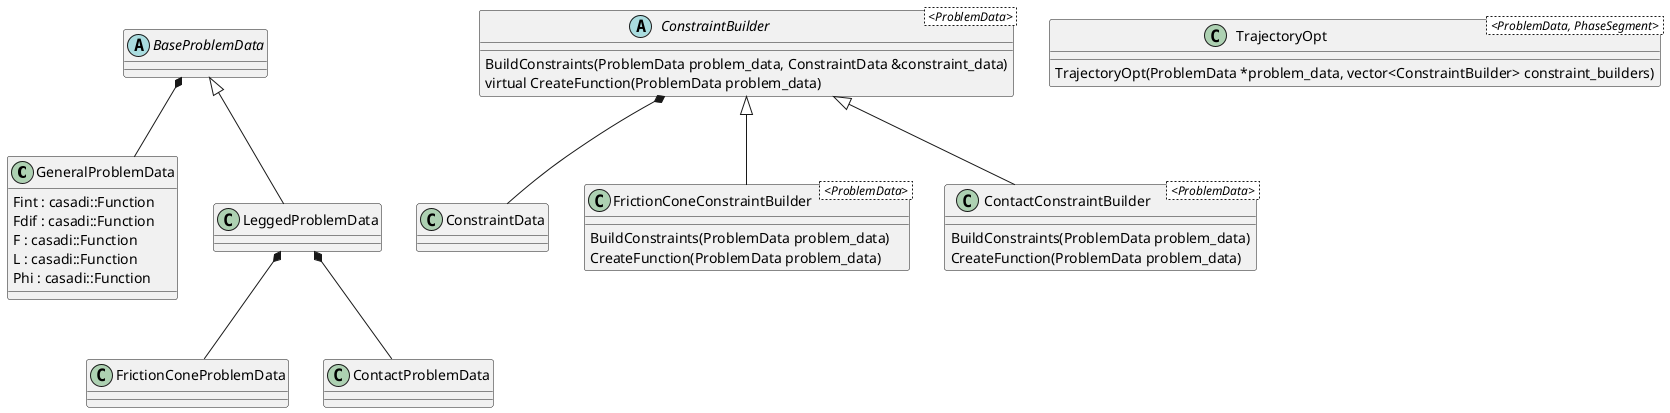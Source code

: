 @startuml

class GeneralProblemData {
    Fint : casadi::Function
    Fdif : casadi::Function
    F : casadi::Function
    L : casadi::Function
    Phi : casadi::Function
}

abstract BaseProblemData {
}

class LeggedProblemData {
}

class FrictionConeProblemData {
}

class ContactProblemData {
}

BaseProblemData <|-- LeggedProblemData
BaseProblemData *-- GeneralProblemData
LeggedProblemData *-- FrictionConeProblemData
LeggedProblemData *-- ContactProblemData

class ConstraintData {
}

abstract ConstraintBuilder< <ProblemData> > {
    BuildConstraints(ProblemData problem_data, ConstraintData &constraint_data)
    virtual CreateFunction(ProblemData problem_data)
}

class FrictionConeConstraintBuilder< <ProblemData> > {
    BuildConstraints(ProblemData problem_data)
    CreateFunction(ProblemData problem_data)
}

class ContactConstraintBuilder< <ProblemData> > {
    BuildConstraints(ProblemData problem_data)
    CreateFunction(ProblemData problem_data)
}

ConstraintBuilder <|-- FrictionConeConstraintBuilder
ConstraintBuilder <|-- ContactConstraintBuilder

ConstraintBuilder *--  ConstraintData

class TrajectoryOpt < <ProblemData, PhaseSegment> > {
    TrajectoryOpt(ProblemData *problem_data, vector<ConstraintBuilder> constraint_builders)
}

@enduml
